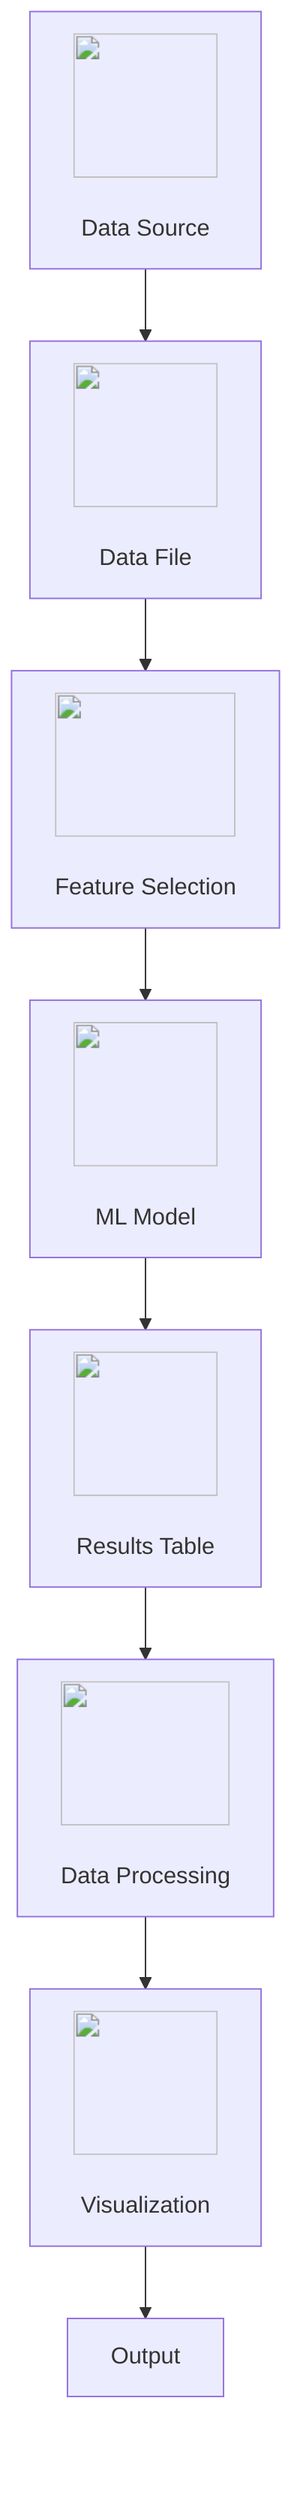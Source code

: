 graph TD;
A["<img src='icons/database.svg' width=100 height=100/> <br/> Data Source"] --> B["<img src='icons/file.svg' width=100 height=100/> <br/> Data File"];
B --> C["<img src='icons/column_split.svg' width=100 height=100/> <br/> Feature Selection"];
C --> D["<img src='icons/brain.svg' width=100 height=100/> <br/> ML Model"];
D --> E["<img src='icons/table.svg' width=100 height=100/> <br/> Results Table"];
E --> F["<img src='icons/row_split.svg' width=100 height=100/> <br/> Data Processing"];
F --> G["<img src='icons/image.svg' width=100 height=100/> <br/> Visualization"];
G --> H["Output"];